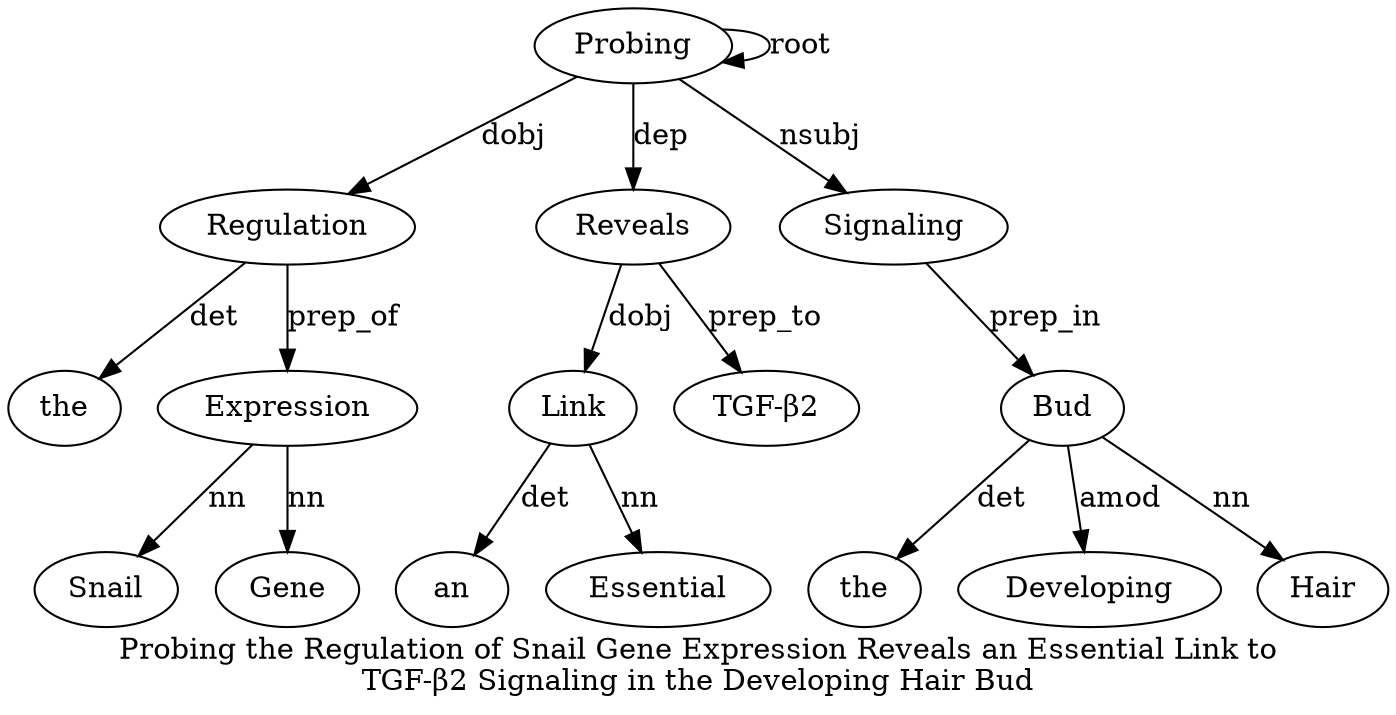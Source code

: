 digraph "Probing the Regulation of Snail Gene Expression Reveals an Essential Link to TGF-β2 Signaling in the Developing Hair Bud" {
label="Probing the Regulation of Snail Gene Expression Reveals an Essential Link to
TGF-β2 Signaling in the Developing Hair Bud";
Probing1 [style=filled, fillcolor=white, label=Probing];
Probing1 -> Probing1  [label=root];
Regulation3 [style=filled, fillcolor=white, label=Regulation];
the2 [style=filled, fillcolor=white, label=the];
Regulation3 -> the2  [label=det];
Probing1 -> Regulation3  [label=dobj];
Expression7 [style=filled, fillcolor=white, label=Expression];
Snail5 [style=filled, fillcolor=white, label=Snail];
Expression7 -> Snail5  [label=nn];
Gene6 [style=filled, fillcolor=white, label=Gene];
Expression7 -> Gene6  [label=nn];
Regulation3 -> Expression7  [label=prep_of];
Reveals8 [style=filled, fillcolor=white, label=Reveals];
Probing1 -> Reveals8  [label=dep];
Link11 [style=filled, fillcolor=white, label=Link];
an9 [style=filled, fillcolor=white, label=an];
Link11 -> an9  [label=det];
Essential10 [style=filled, fillcolor=white, label=Essential];
Link11 -> Essential10  [label=nn];
Reveals8 -> Link11  [label=dobj];
"TGF-β213" [style=filled, fillcolor=white, label="TGF-β2"];
Reveals8 -> "TGF-β213"  [label=prep_to];
Signaling14 [style=filled, fillcolor=white, label=Signaling];
Probing1 -> Signaling14  [label=nsubj];
Bud19 [style=filled, fillcolor=white, label=Bud];
the16 [style=filled, fillcolor=white, label=the];
Bud19 -> the16  [label=det];
Developing17 [style=filled, fillcolor=white, label=Developing];
Bud19 -> Developing17  [label=amod];
Hair18 [style=filled, fillcolor=white, label=Hair];
Bud19 -> Hair18  [label=nn];
Signaling14 -> Bud19  [label=prep_in];
}
